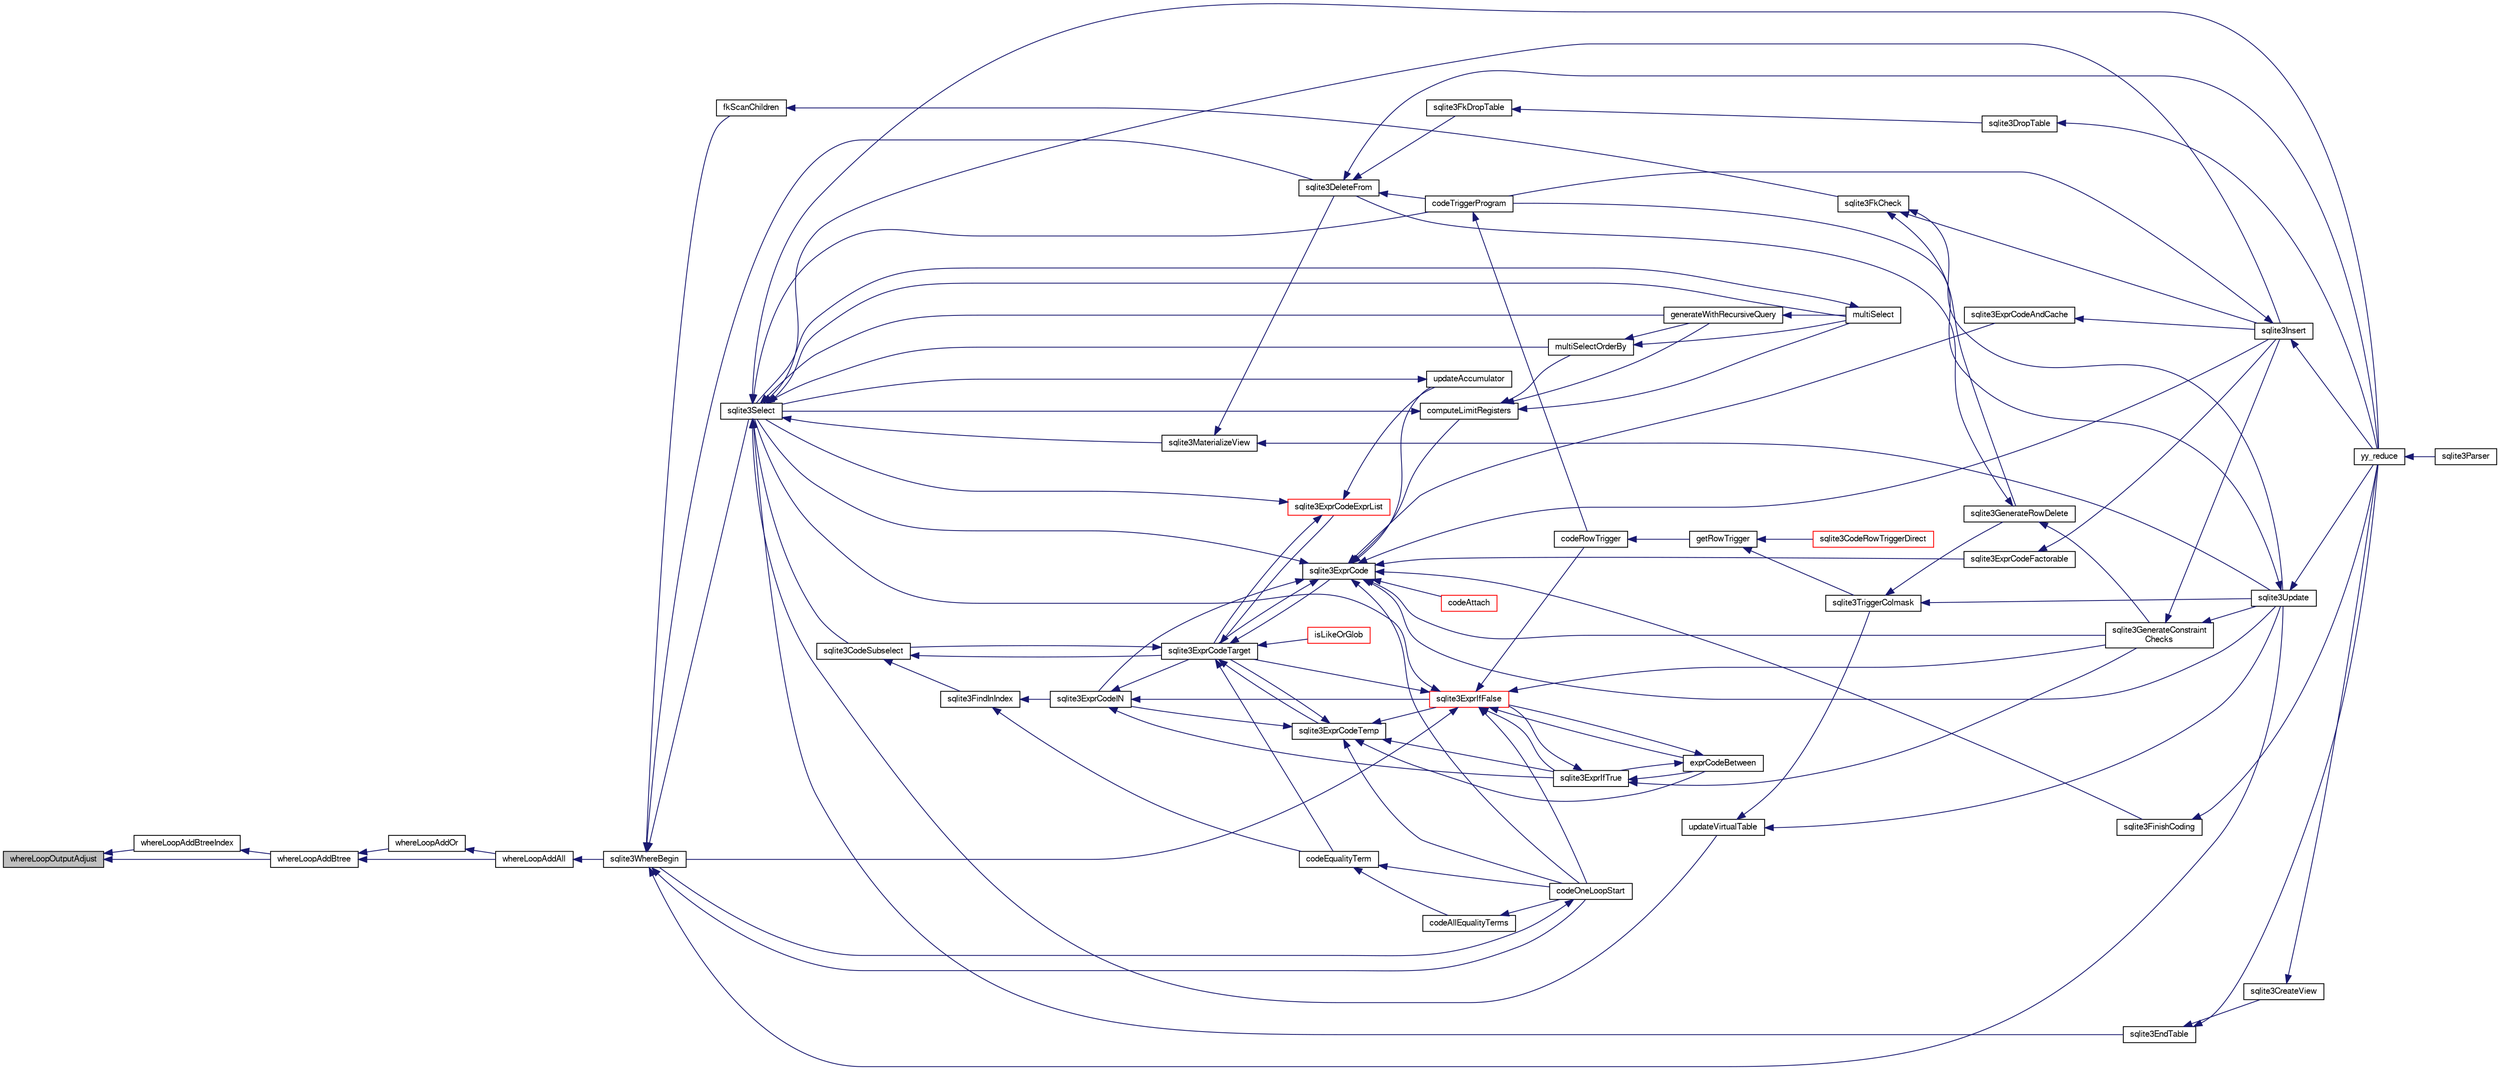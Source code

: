 digraph "whereLoopOutputAdjust"
{
  edge [fontname="FreeSans",fontsize="10",labelfontname="FreeSans",labelfontsize="10"];
  node [fontname="FreeSans",fontsize="10",shape=record];
  rankdir="LR";
  Node914886 [label="whereLoopOutputAdjust",height=0.2,width=0.4,color="black", fillcolor="grey75", style="filled", fontcolor="black"];
  Node914886 -> Node914887 [dir="back",color="midnightblue",fontsize="10",style="solid",fontname="FreeSans"];
  Node914887 [label="whereLoopAddBtreeIndex",height=0.2,width=0.4,color="black", fillcolor="white", style="filled",URL="$sqlite3_8c.html#abde05643b060182010b7eb8098125a05"];
  Node914887 -> Node914888 [dir="back",color="midnightblue",fontsize="10",style="solid",fontname="FreeSans"];
  Node914888 [label="whereLoopAddBtree",height=0.2,width=0.4,color="black", fillcolor="white", style="filled",URL="$sqlite3_8c.html#aefe415538d2f9e200227977d2edaab3b"];
  Node914888 -> Node914889 [dir="back",color="midnightblue",fontsize="10",style="solid",fontname="FreeSans"];
  Node914889 [label="whereLoopAddOr",height=0.2,width=0.4,color="black", fillcolor="white", style="filled",URL="$sqlite3_8c.html#a97235f1da77b1e3f85d7132c9229234c"];
  Node914889 -> Node914890 [dir="back",color="midnightblue",fontsize="10",style="solid",fontname="FreeSans"];
  Node914890 [label="whereLoopAddAll",height=0.2,width=0.4,color="black", fillcolor="white", style="filled",URL="$sqlite3_8c.html#a861eb511463c5b852550018fee710f53"];
  Node914890 -> Node914891 [dir="back",color="midnightblue",fontsize="10",style="solid",fontname="FreeSans"];
  Node914891 [label="sqlite3WhereBegin",height=0.2,width=0.4,color="black", fillcolor="white", style="filled",URL="$sqlite3_8c.html#acad049f5c9a96a8118cffd5e5ce89f7c"];
  Node914891 -> Node914892 [dir="back",color="midnightblue",fontsize="10",style="solid",fontname="FreeSans"];
  Node914892 [label="sqlite3DeleteFrom",height=0.2,width=0.4,color="black", fillcolor="white", style="filled",URL="$sqlite3_8c.html#ab9b4b45349188b49eabb23f94608a091"];
  Node914892 -> Node914893 [dir="back",color="midnightblue",fontsize="10",style="solid",fontname="FreeSans"];
  Node914893 [label="sqlite3FkDropTable",height=0.2,width=0.4,color="black", fillcolor="white", style="filled",URL="$sqlite3_8c.html#a1218c6fc74e89152ceaa4760e82f5ef9"];
  Node914893 -> Node914894 [dir="back",color="midnightblue",fontsize="10",style="solid",fontname="FreeSans"];
  Node914894 [label="sqlite3DropTable",height=0.2,width=0.4,color="black", fillcolor="white", style="filled",URL="$sqlite3_8c.html#a5534f77364b5568783c0e50db3c9defb"];
  Node914894 -> Node914895 [dir="back",color="midnightblue",fontsize="10",style="solid",fontname="FreeSans"];
  Node914895 [label="yy_reduce",height=0.2,width=0.4,color="black", fillcolor="white", style="filled",URL="$sqlite3_8c.html#a7c419a9b25711c666a9a2449ef377f14"];
  Node914895 -> Node914896 [dir="back",color="midnightblue",fontsize="10",style="solid",fontname="FreeSans"];
  Node914896 [label="sqlite3Parser",height=0.2,width=0.4,color="black", fillcolor="white", style="filled",URL="$sqlite3_8c.html#a0327d71a5fabe0b6a343d78a2602e72a"];
  Node914892 -> Node914897 [dir="back",color="midnightblue",fontsize="10",style="solid",fontname="FreeSans"];
  Node914897 [label="codeTriggerProgram",height=0.2,width=0.4,color="black", fillcolor="white", style="filled",URL="$sqlite3_8c.html#a120801f59d9281d201d2ff4b2606836e"];
  Node914897 -> Node914898 [dir="back",color="midnightblue",fontsize="10",style="solid",fontname="FreeSans"];
  Node914898 [label="codeRowTrigger",height=0.2,width=0.4,color="black", fillcolor="white", style="filled",URL="$sqlite3_8c.html#a463cea5aaaf388b560b206570a0022fc"];
  Node914898 -> Node914899 [dir="back",color="midnightblue",fontsize="10",style="solid",fontname="FreeSans"];
  Node914899 [label="getRowTrigger",height=0.2,width=0.4,color="black", fillcolor="white", style="filled",URL="$sqlite3_8c.html#a69626ef20b540d1a2b19cf56f3f45689"];
  Node914899 -> Node914900 [dir="back",color="midnightblue",fontsize="10",style="solid",fontname="FreeSans"];
  Node914900 [label="sqlite3CodeRowTriggerDirect",height=0.2,width=0.4,color="red", fillcolor="white", style="filled",URL="$sqlite3_8c.html#ad92829f9001bcf89a0299dad5a48acd4"];
  Node914899 -> Node914907 [dir="back",color="midnightblue",fontsize="10",style="solid",fontname="FreeSans"];
  Node914907 [label="sqlite3TriggerColmask",height=0.2,width=0.4,color="black", fillcolor="white", style="filled",URL="$sqlite3_8c.html#acace8e99e37ae5e84ea03c65e820c540"];
  Node914907 -> Node914902 [dir="back",color="midnightblue",fontsize="10",style="solid",fontname="FreeSans"];
  Node914902 [label="sqlite3GenerateRowDelete",height=0.2,width=0.4,color="black", fillcolor="white", style="filled",URL="$sqlite3_8c.html#a2c76cbf3027fc18fdbb8cb4cd96b77d9"];
  Node914902 -> Node914892 [dir="back",color="midnightblue",fontsize="10",style="solid",fontname="FreeSans"];
  Node914902 -> Node914903 [dir="back",color="midnightblue",fontsize="10",style="solid",fontname="FreeSans"];
  Node914903 [label="sqlite3GenerateConstraint\lChecks",height=0.2,width=0.4,color="black", fillcolor="white", style="filled",URL="$sqlite3_8c.html#aef639c1e6a0c0a67ca6e7690ad931bd2"];
  Node914903 -> Node914904 [dir="back",color="midnightblue",fontsize="10",style="solid",fontname="FreeSans"];
  Node914904 [label="sqlite3Insert",height=0.2,width=0.4,color="black", fillcolor="white", style="filled",URL="$sqlite3_8c.html#a5b17c9c2000bae6bdff8e6be48d7dc2b"];
  Node914904 -> Node914897 [dir="back",color="midnightblue",fontsize="10",style="solid",fontname="FreeSans"];
  Node914904 -> Node914895 [dir="back",color="midnightblue",fontsize="10",style="solid",fontname="FreeSans"];
  Node914903 -> Node914905 [dir="back",color="midnightblue",fontsize="10",style="solid",fontname="FreeSans"];
  Node914905 [label="sqlite3Update",height=0.2,width=0.4,color="black", fillcolor="white", style="filled",URL="$sqlite3_8c.html#ac5aa67c46e8cc8174566fabe6809fafa"];
  Node914905 -> Node914897 [dir="back",color="midnightblue",fontsize="10",style="solid",fontname="FreeSans"];
  Node914905 -> Node914895 [dir="back",color="midnightblue",fontsize="10",style="solid",fontname="FreeSans"];
  Node914907 -> Node914905 [dir="back",color="midnightblue",fontsize="10",style="solid",fontname="FreeSans"];
  Node914892 -> Node914895 [dir="back",color="midnightblue",fontsize="10",style="solid",fontname="FreeSans"];
  Node914891 -> Node914908 [dir="back",color="midnightblue",fontsize="10",style="solid",fontname="FreeSans"];
  Node914908 [label="fkScanChildren",height=0.2,width=0.4,color="black", fillcolor="white", style="filled",URL="$sqlite3_8c.html#a67c9dcb484336b3155e7a82a037d4691"];
  Node914908 -> Node914909 [dir="back",color="midnightblue",fontsize="10",style="solid",fontname="FreeSans"];
  Node914909 [label="sqlite3FkCheck",height=0.2,width=0.4,color="black", fillcolor="white", style="filled",URL="$sqlite3_8c.html#aa38fb76c7d6f48f19772877a41703b92"];
  Node914909 -> Node914902 [dir="back",color="midnightblue",fontsize="10",style="solid",fontname="FreeSans"];
  Node914909 -> Node914904 [dir="back",color="midnightblue",fontsize="10",style="solid",fontname="FreeSans"];
  Node914909 -> Node914905 [dir="back",color="midnightblue",fontsize="10",style="solid",fontname="FreeSans"];
  Node914891 -> Node914910 [dir="back",color="midnightblue",fontsize="10",style="solid",fontname="FreeSans"];
  Node914910 [label="sqlite3Select",height=0.2,width=0.4,color="black", fillcolor="white", style="filled",URL="$sqlite3_8c.html#a2465ee8c956209ba4b272477b7c21a45"];
  Node914910 -> Node914911 [dir="back",color="midnightblue",fontsize="10",style="solid",fontname="FreeSans"];
  Node914911 [label="sqlite3CodeSubselect",height=0.2,width=0.4,color="black", fillcolor="white", style="filled",URL="$sqlite3_8c.html#aa69b46d2204a1d1b110107a1be12ee0c"];
  Node914911 -> Node914912 [dir="back",color="midnightblue",fontsize="10",style="solid",fontname="FreeSans"];
  Node914912 [label="sqlite3FindInIndex",height=0.2,width=0.4,color="black", fillcolor="white", style="filled",URL="$sqlite3_8c.html#af7d8c56ab0231f44bb5f87b3fafeffb2"];
  Node914912 -> Node914913 [dir="back",color="midnightblue",fontsize="10",style="solid",fontname="FreeSans"];
  Node914913 [label="sqlite3ExprCodeIN",height=0.2,width=0.4,color="black", fillcolor="white", style="filled",URL="$sqlite3_8c.html#ad9cf4f5b5ffb90c24a4a0900c8626193"];
  Node914913 -> Node914914 [dir="back",color="midnightblue",fontsize="10",style="solid",fontname="FreeSans"];
  Node914914 [label="sqlite3ExprCodeTarget",height=0.2,width=0.4,color="black", fillcolor="white", style="filled",URL="$sqlite3_8c.html#a4f308397a0a3ed299ed31aaa1ae2a293"];
  Node914914 -> Node914911 [dir="back",color="midnightblue",fontsize="10",style="solid",fontname="FreeSans"];
  Node914914 -> Node914915 [dir="back",color="midnightblue",fontsize="10",style="solid",fontname="FreeSans"];
  Node914915 [label="sqlite3ExprCodeTemp",height=0.2,width=0.4,color="black", fillcolor="white", style="filled",URL="$sqlite3_8c.html#a3bc5c1ccb3c5851847e2aeb4a84ae1fc"];
  Node914915 -> Node914913 [dir="back",color="midnightblue",fontsize="10",style="solid",fontname="FreeSans"];
  Node914915 -> Node914914 [dir="back",color="midnightblue",fontsize="10",style="solid",fontname="FreeSans"];
  Node914915 -> Node914916 [dir="back",color="midnightblue",fontsize="10",style="solid",fontname="FreeSans"];
  Node914916 [label="exprCodeBetween",height=0.2,width=0.4,color="black", fillcolor="white", style="filled",URL="$sqlite3_8c.html#abd053493214542bca8f406f42145d173"];
  Node914916 -> Node914917 [dir="back",color="midnightblue",fontsize="10",style="solid",fontname="FreeSans"];
  Node914917 [label="sqlite3ExprIfTrue",height=0.2,width=0.4,color="black", fillcolor="white", style="filled",URL="$sqlite3_8c.html#ad93a55237c23e1b743ab1f59df1a1444"];
  Node914917 -> Node914916 [dir="back",color="midnightblue",fontsize="10",style="solid",fontname="FreeSans"];
  Node914917 -> Node914918 [dir="back",color="midnightblue",fontsize="10",style="solid",fontname="FreeSans"];
  Node914918 [label="sqlite3ExprIfFalse",height=0.2,width=0.4,color="red", fillcolor="white", style="filled",URL="$sqlite3_8c.html#af97ecccb5d56e321e118414b08f65b71"];
  Node914918 -> Node914914 [dir="back",color="midnightblue",fontsize="10",style="solid",fontname="FreeSans"];
  Node914918 -> Node914916 [dir="back",color="midnightblue",fontsize="10",style="solid",fontname="FreeSans"];
  Node914918 -> Node914917 [dir="back",color="midnightblue",fontsize="10",style="solid",fontname="FreeSans"];
  Node914918 -> Node914903 [dir="back",color="midnightblue",fontsize="10",style="solid",fontname="FreeSans"];
  Node914918 -> Node914910 [dir="back",color="midnightblue",fontsize="10",style="solid",fontname="FreeSans"];
  Node914918 -> Node914898 [dir="back",color="midnightblue",fontsize="10",style="solid",fontname="FreeSans"];
  Node914918 -> Node914932 [dir="back",color="midnightblue",fontsize="10",style="solid",fontname="FreeSans"];
  Node914932 [label="codeOneLoopStart",height=0.2,width=0.4,color="black", fillcolor="white", style="filled",URL="$sqlite3_8c.html#aa868875120b151c169cc79139ed6e008"];
  Node914932 -> Node914891 [dir="back",color="midnightblue",fontsize="10",style="solid",fontname="FreeSans"];
  Node914918 -> Node914891 [dir="back",color="midnightblue",fontsize="10",style="solid",fontname="FreeSans"];
  Node914917 -> Node914903 [dir="back",color="midnightblue",fontsize="10",style="solid",fontname="FreeSans"];
  Node914916 -> Node914918 [dir="back",color="midnightblue",fontsize="10",style="solid",fontname="FreeSans"];
  Node914915 -> Node914917 [dir="back",color="midnightblue",fontsize="10",style="solid",fontname="FreeSans"];
  Node914915 -> Node914918 [dir="back",color="midnightblue",fontsize="10",style="solid",fontname="FreeSans"];
  Node914915 -> Node914932 [dir="back",color="midnightblue",fontsize="10",style="solid",fontname="FreeSans"];
  Node914914 -> Node914933 [dir="back",color="midnightblue",fontsize="10",style="solid",fontname="FreeSans"];
  Node914933 [label="sqlite3ExprCode",height=0.2,width=0.4,color="black", fillcolor="white", style="filled",URL="$sqlite3_8c.html#a75f270fb0b111b86924cca4ea507b417"];
  Node914933 -> Node914913 [dir="back",color="midnightblue",fontsize="10",style="solid",fontname="FreeSans"];
  Node914933 -> Node914914 [dir="back",color="midnightblue",fontsize="10",style="solid",fontname="FreeSans"];
  Node914933 -> Node914934 [dir="back",color="midnightblue",fontsize="10",style="solid",fontname="FreeSans"];
  Node914934 [label="sqlite3ExprCodeFactorable",height=0.2,width=0.4,color="black", fillcolor="white", style="filled",URL="$sqlite3_8c.html#a843f7fd58eec5a683c1fd8435fcd1e84"];
  Node914934 -> Node914904 [dir="back",color="midnightblue",fontsize="10",style="solid",fontname="FreeSans"];
  Node914933 -> Node914935 [dir="back",color="midnightblue",fontsize="10",style="solid",fontname="FreeSans"];
  Node914935 [label="sqlite3ExprCodeAndCache",height=0.2,width=0.4,color="black", fillcolor="white", style="filled",URL="$sqlite3_8c.html#ae3e46527d9b7fc9cb9236d21a5e6b1d8"];
  Node914935 -> Node914904 [dir="back",color="midnightblue",fontsize="10",style="solid",fontname="FreeSans"];
  Node914933 -> Node914936 [dir="back",color="midnightblue",fontsize="10",style="solid",fontname="FreeSans"];
  Node914936 [label="codeAttach",height=0.2,width=0.4,color="red", fillcolor="white", style="filled",URL="$sqlite3_8c.html#ade4e9e30d828a19c191fdcb098676d5b"];
  Node914933 -> Node914939 [dir="back",color="midnightblue",fontsize="10",style="solid",fontname="FreeSans"];
  Node914939 [label="sqlite3FinishCoding",height=0.2,width=0.4,color="black", fillcolor="white", style="filled",URL="$sqlite3_8c.html#a651bc5b446c276c092705856d995b278"];
  Node914939 -> Node914895 [dir="back",color="midnightblue",fontsize="10",style="solid",fontname="FreeSans"];
  Node914933 -> Node914904 [dir="back",color="midnightblue",fontsize="10",style="solid",fontname="FreeSans"];
  Node914933 -> Node914903 [dir="back",color="midnightblue",fontsize="10",style="solid",fontname="FreeSans"];
  Node914933 -> Node914940 [dir="back",color="midnightblue",fontsize="10",style="solid",fontname="FreeSans"];
  Node914940 [label="computeLimitRegisters",height=0.2,width=0.4,color="black", fillcolor="white", style="filled",URL="$sqlite3_8c.html#ae9d37055e4905929b6f6cda5461e2f37"];
  Node914940 -> Node914941 [dir="back",color="midnightblue",fontsize="10",style="solid",fontname="FreeSans"];
  Node914941 [label="generateWithRecursiveQuery",height=0.2,width=0.4,color="black", fillcolor="white", style="filled",URL="$sqlite3_8c.html#ade2c3663fa9c3b9676507984b9483942"];
  Node914941 -> Node914942 [dir="back",color="midnightblue",fontsize="10",style="solid",fontname="FreeSans"];
  Node914942 [label="multiSelect",height=0.2,width=0.4,color="black", fillcolor="white", style="filled",URL="$sqlite3_8c.html#a6456c61f3d9b2389738753cedfa24fa7"];
  Node914942 -> Node914910 [dir="back",color="midnightblue",fontsize="10",style="solid",fontname="FreeSans"];
  Node914940 -> Node914942 [dir="back",color="midnightblue",fontsize="10",style="solid",fontname="FreeSans"];
  Node914940 -> Node914943 [dir="back",color="midnightblue",fontsize="10",style="solid",fontname="FreeSans"];
  Node914943 [label="multiSelectOrderBy",height=0.2,width=0.4,color="black", fillcolor="white", style="filled",URL="$sqlite3_8c.html#afcdb8488c6f4dfdadaf9f04bca35b808"];
  Node914943 -> Node914941 [dir="back",color="midnightblue",fontsize="10",style="solid",fontname="FreeSans"];
  Node914943 -> Node914942 [dir="back",color="midnightblue",fontsize="10",style="solid",fontname="FreeSans"];
  Node914940 -> Node914910 [dir="back",color="midnightblue",fontsize="10",style="solid",fontname="FreeSans"];
  Node914933 -> Node914944 [dir="back",color="midnightblue",fontsize="10",style="solid",fontname="FreeSans"];
  Node914944 [label="updateAccumulator",height=0.2,width=0.4,color="black", fillcolor="white", style="filled",URL="$sqlite3_8c.html#a1681660dd3ecd50c8727d6e56a537bd9"];
  Node914944 -> Node914910 [dir="back",color="midnightblue",fontsize="10",style="solid",fontname="FreeSans"];
  Node914933 -> Node914910 [dir="back",color="midnightblue",fontsize="10",style="solid",fontname="FreeSans"];
  Node914933 -> Node914905 [dir="back",color="midnightblue",fontsize="10",style="solid",fontname="FreeSans"];
  Node914933 -> Node914932 [dir="back",color="midnightblue",fontsize="10",style="solid",fontname="FreeSans"];
  Node914914 -> Node914945 [dir="back",color="midnightblue",fontsize="10",style="solid",fontname="FreeSans"];
  Node914945 [label="sqlite3ExprCodeExprList",height=0.2,width=0.4,color="red", fillcolor="white", style="filled",URL="$sqlite3_8c.html#a05b2b3dc3de7565de24eb3a2ff4e9566"];
  Node914945 -> Node914914 [dir="back",color="midnightblue",fontsize="10",style="solid",fontname="FreeSans"];
  Node914945 -> Node914944 [dir="back",color="midnightblue",fontsize="10",style="solid",fontname="FreeSans"];
  Node914945 -> Node914910 [dir="back",color="midnightblue",fontsize="10",style="solid",fontname="FreeSans"];
  Node914914 -> Node914948 [dir="back",color="midnightblue",fontsize="10",style="solid",fontname="FreeSans"];
  Node914948 [label="isLikeOrGlob",height=0.2,width=0.4,color="red", fillcolor="white", style="filled",URL="$sqlite3_8c.html#a6c38e495198bf8976f68d1a6ebd74a50"];
  Node914914 -> Node914957 [dir="back",color="midnightblue",fontsize="10",style="solid",fontname="FreeSans"];
  Node914957 [label="codeEqualityTerm",height=0.2,width=0.4,color="black", fillcolor="white", style="filled",URL="$sqlite3_8c.html#ad88a57073f031452c9843e97f15acc47"];
  Node914957 -> Node914958 [dir="back",color="midnightblue",fontsize="10",style="solid",fontname="FreeSans"];
  Node914958 [label="codeAllEqualityTerms",height=0.2,width=0.4,color="black", fillcolor="white", style="filled",URL="$sqlite3_8c.html#a3095598b812500a4efe41bf17cd49381"];
  Node914958 -> Node914932 [dir="back",color="midnightblue",fontsize="10",style="solid",fontname="FreeSans"];
  Node914957 -> Node914932 [dir="back",color="midnightblue",fontsize="10",style="solid",fontname="FreeSans"];
  Node914913 -> Node914917 [dir="back",color="midnightblue",fontsize="10",style="solid",fontname="FreeSans"];
  Node914913 -> Node914918 [dir="back",color="midnightblue",fontsize="10",style="solid",fontname="FreeSans"];
  Node914912 -> Node914957 [dir="back",color="midnightblue",fontsize="10",style="solid",fontname="FreeSans"];
  Node914911 -> Node914914 [dir="back",color="midnightblue",fontsize="10",style="solid",fontname="FreeSans"];
  Node914910 -> Node914924 [dir="back",color="midnightblue",fontsize="10",style="solid",fontname="FreeSans"];
  Node914924 [label="sqlite3EndTable",height=0.2,width=0.4,color="black", fillcolor="white", style="filled",URL="$sqlite3_8c.html#a7b5f2c66c0f0b6f819d970ca389768b0"];
  Node914924 -> Node914925 [dir="back",color="midnightblue",fontsize="10",style="solid",fontname="FreeSans"];
  Node914925 [label="sqlite3CreateView",height=0.2,width=0.4,color="black", fillcolor="white", style="filled",URL="$sqlite3_8c.html#a9d85cb00ff71dee5cd9a019503a6982e"];
  Node914925 -> Node914895 [dir="back",color="midnightblue",fontsize="10",style="solid",fontname="FreeSans"];
  Node914924 -> Node914895 [dir="back",color="midnightblue",fontsize="10",style="solid",fontname="FreeSans"];
  Node914910 -> Node914959 [dir="back",color="midnightblue",fontsize="10",style="solid",fontname="FreeSans"];
  Node914959 [label="sqlite3MaterializeView",height=0.2,width=0.4,color="black", fillcolor="white", style="filled",URL="$sqlite3_8c.html#a4557984b0b75f998fb0c3f231c9b1def"];
  Node914959 -> Node914892 [dir="back",color="midnightblue",fontsize="10",style="solid",fontname="FreeSans"];
  Node914959 -> Node914905 [dir="back",color="midnightblue",fontsize="10",style="solid",fontname="FreeSans"];
  Node914910 -> Node914904 [dir="back",color="midnightblue",fontsize="10",style="solid",fontname="FreeSans"];
  Node914910 -> Node914941 [dir="back",color="midnightblue",fontsize="10",style="solid",fontname="FreeSans"];
  Node914910 -> Node914942 [dir="back",color="midnightblue",fontsize="10",style="solid",fontname="FreeSans"];
  Node914910 -> Node914943 [dir="back",color="midnightblue",fontsize="10",style="solid",fontname="FreeSans"];
  Node914910 -> Node914897 [dir="back",color="midnightblue",fontsize="10",style="solid",fontname="FreeSans"];
  Node914910 -> Node914960 [dir="back",color="midnightblue",fontsize="10",style="solid",fontname="FreeSans"];
  Node914960 [label="updateVirtualTable",height=0.2,width=0.4,color="black", fillcolor="white", style="filled",URL="$sqlite3_8c.html#a740220531db9293c39a2cdd7da3f74e1"];
  Node914960 -> Node914907 [dir="back",color="midnightblue",fontsize="10",style="solid",fontname="FreeSans"];
  Node914960 -> Node914905 [dir="back",color="midnightblue",fontsize="10",style="solid",fontname="FreeSans"];
  Node914910 -> Node914895 [dir="back",color="midnightblue",fontsize="10",style="solid",fontname="FreeSans"];
  Node914891 -> Node914905 [dir="back",color="midnightblue",fontsize="10",style="solid",fontname="FreeSans"];
  Node914891 -> Node914932 [dir="back",color="midnightblue",fontsize="10",style="solid",fontname="FreeSans"];
  Node914888 -> Node914890 [dir="back",color="midnightblue",fontsize="10",style="solid",fontname="FreeSans"];
  Node914886 -> Node914888 [dir="back",color="midnightblue",fontsize="10",style="solid",fontname="FreeSans"];
}
